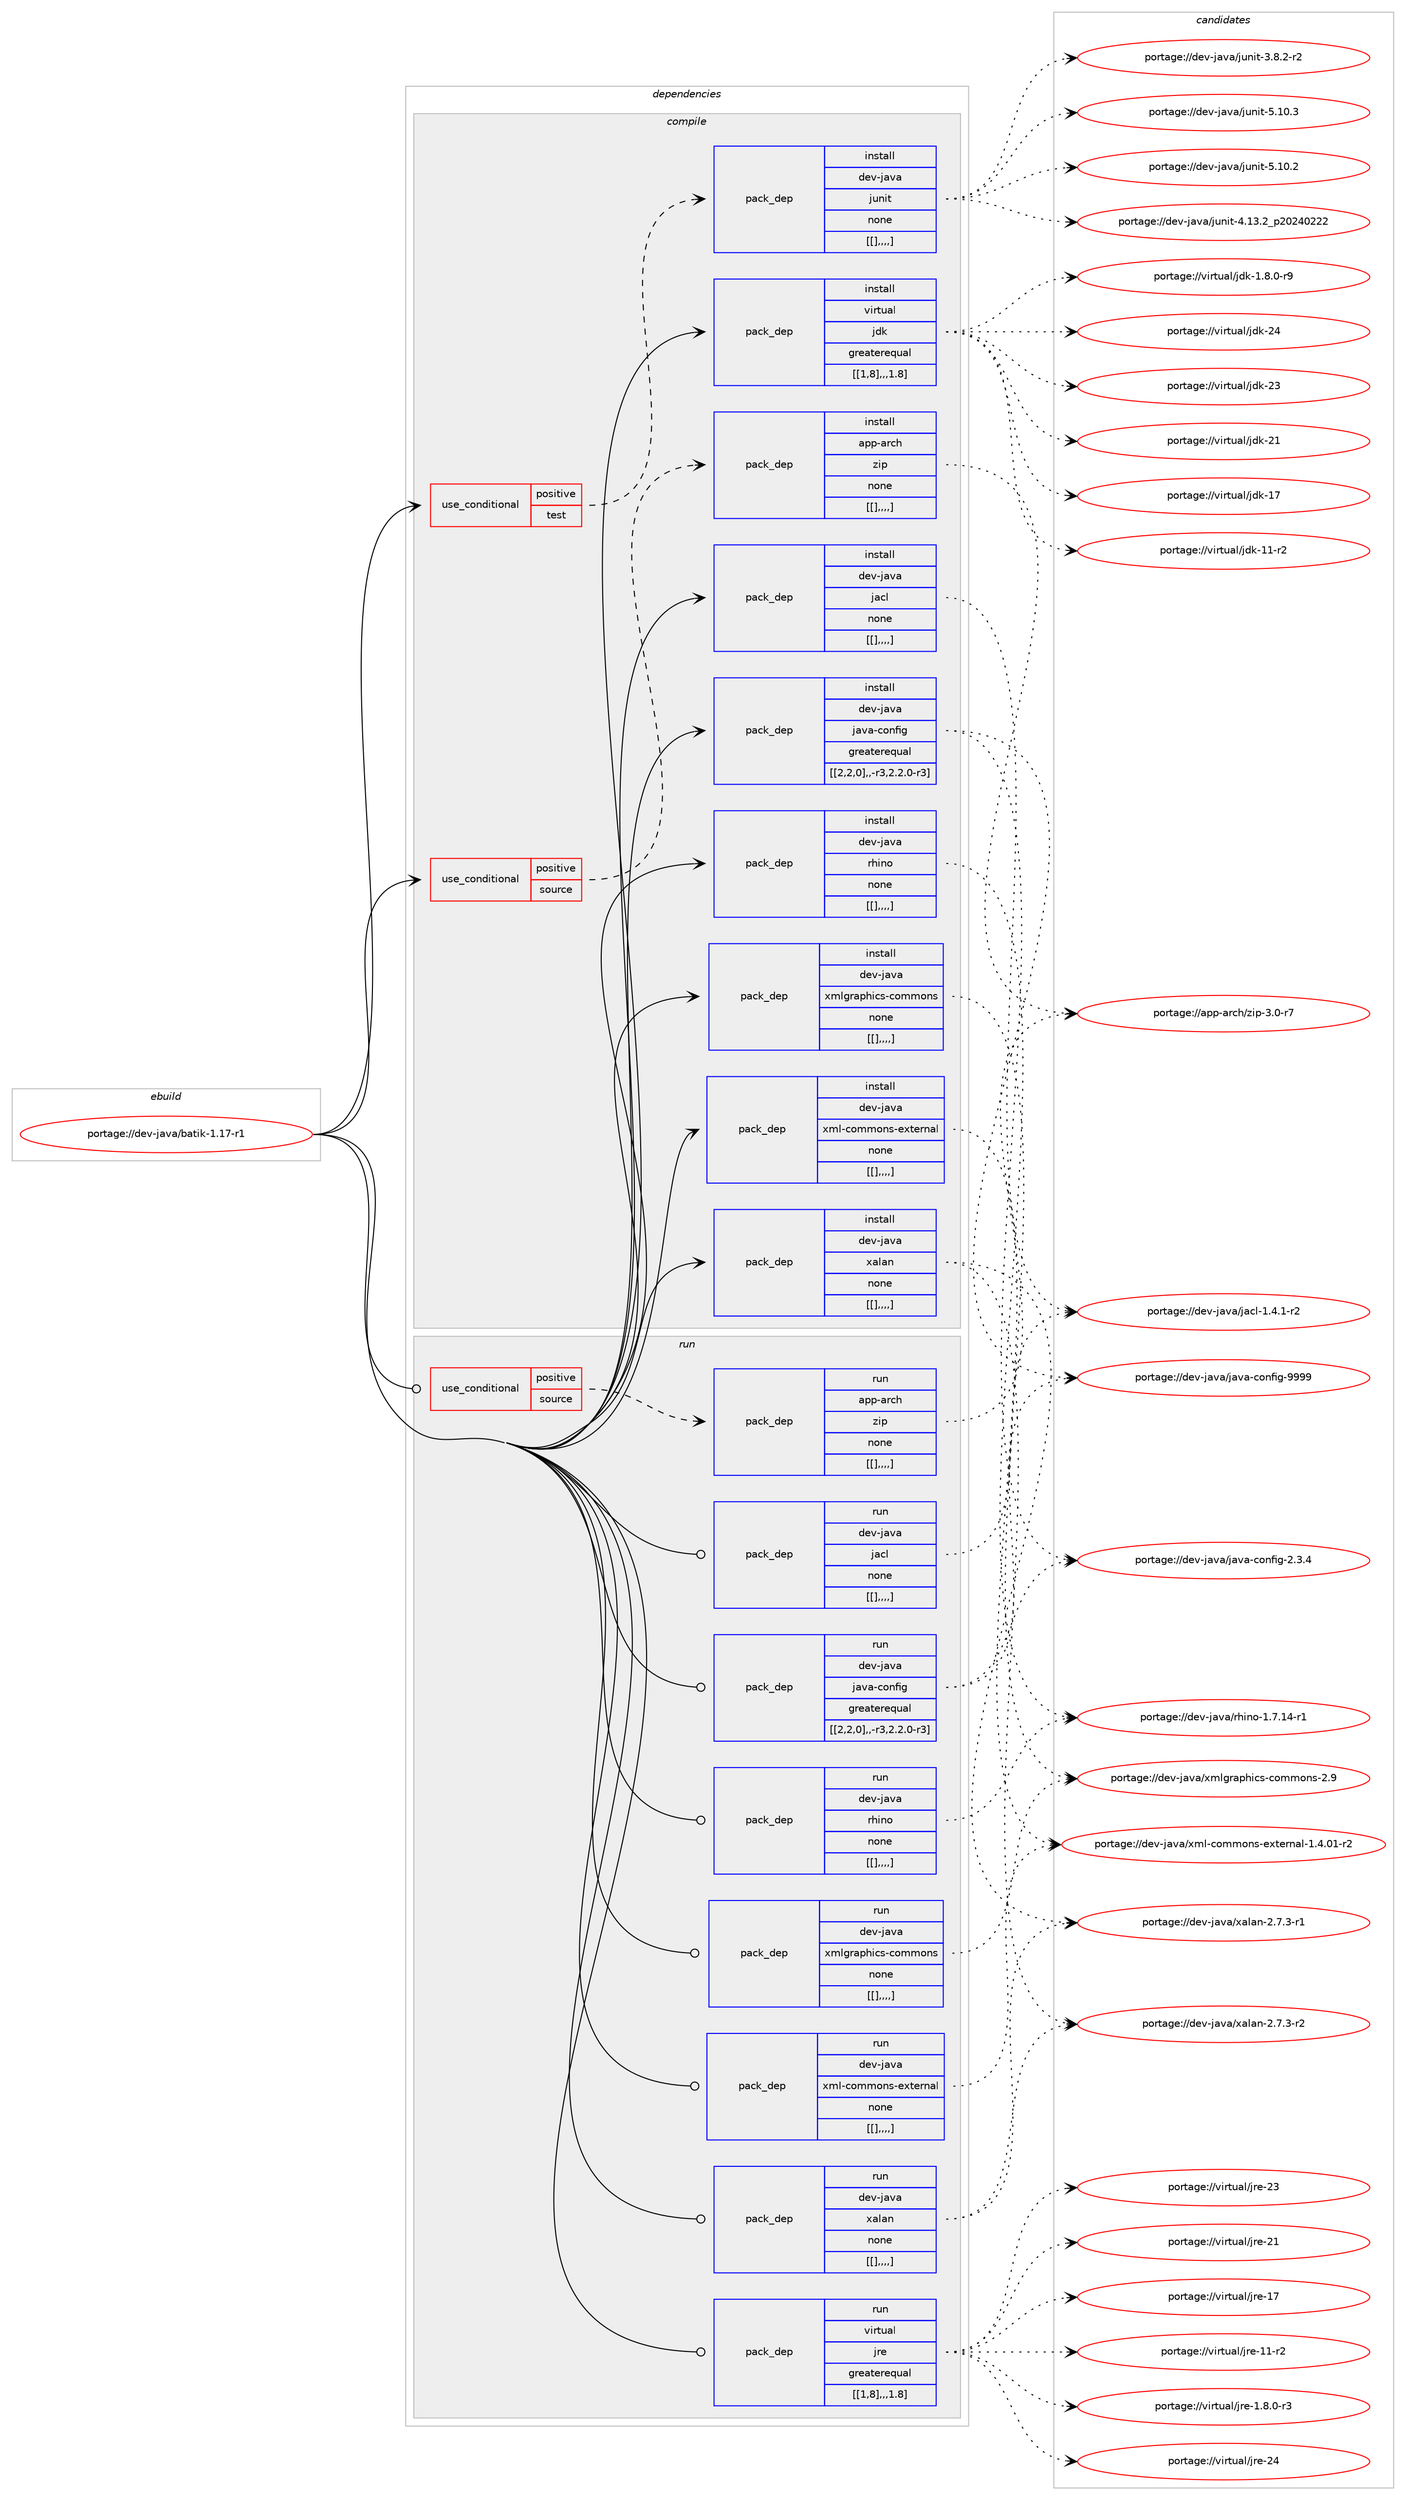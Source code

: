 digraph prolog {

# *************
# Graph options
# *************

newrank=true;
concentrate=true;
compound=true;
graph [rankdir=LR,fontname=Helvetica,fontsize=10,ranksep=1.5];#, ranksep=2.5, nodesep=0.2];
edge  [arrowhead=vee];
node  [fontname=Helvetica,fontsize=10];

# **********
# The ebuild
# **********

subgraph cluster_leftcol {
color=gray;
label=<<i>ebuild</i>>;
id [label="portage://dev-java/batik-1.17-r1", color=red, width=4, href="../dev-java/batik-1.17-r1.svg"];
}

# ****************
# The dependencies
# ****************

subgraph cluster_midcol {
color=gray;
label=<<i>dependencies</i>>;
subgraph cluster_compile {
fillcolor="#eeeeee";
style=filled;
label=<<i>compile</i>>;
subgraph cond22107 {
dependency93093 [label=<<TABLE BORDER="0" CELLBORDER="1" CELLSPACING="0" CELLPADDING="4"><TR><TD ROWSPAN="3" CELLPADDING="10">use_conditional</TD></TR><TR><TD>positive</TD></TR><TR><TD>source</TD></TR></TABLE>>, shape=none, color=red];
subgraph pack69940 {
dependency93094 [label=<<TABLE BORDER="0" CELLBORDER="1" CELLSPACING="0" CELLPADDING="4" WIDTH="220"><TR><TD ROWSPAN="6" CELLPADDING="30">pack_dep</TD></TR><TR><TD WIDTH="110">install</TD></TR><TR><TD>app-arch</TD></TR><TR><TD>zip</TD></TR><TR><TD>none</TD></TR><TR><TD>[[],,,,]</TD></TR></TABLE>>, shape=none, color=blue];
}
dependency93093:e -> dependency93094:w [weight=20,style="dashed",arrowhead="vee"];
}
id:e -> dependency93093:w [weight=20,style="solid",arrowhead="vee"];
subgraph cond22108 {
dependency93095 [label=<<TABLE BORDER="0" CELLBORDER="1" CELLSPACING="0" CELLPADDING="4"><TR><TD ROWSPAN="3" CELLPADDING="10">use_conditional</TD></TR><TR><TD>positive</TD></TR><TR><TD>test</TD></TR></TABLE>>, shape=none, color=red];
subgraph pack69941 {
dependency93096 [label=<<TABLE BORDER="0" CELLBORDER="1" CELLSPACING="0" CELLPADDING="4" WIDTH="220"><TR><TD ROWSPAN="6" CELLPADDING="30">pack_dep</TD></TR><TR><TD WIDTH="110">install</TD></TR><TR><TD>dev-java</TD></TR><TR><TD>junit</TD></TR><TR><TD>none</TD></TR><TR><TD>[[],,,,]</TD></TR></TABLE>>, shape=none, color=blue];
}
dependency93095:e -> dependency93096:w [weight=20,style="dashed",arrowhead="vee"];
}
id:e -> dependency93095:w [weight=20,style="solid",arrowhead="vee"];
subgraph pack69942 {
dependency93097 [label=<<TABLE BORDER="0" CELLBORDER="1" CELLSPACING="0" CELLPADDING="4" WIDTH="220"><TR><TD ROWSPAN="6" CELLPADDING="30">pack_dep</TD></TR><TR><TD WIDTH="110">install</TD></TR><TR><TD>dev-java</TD></TR><TR><TD>jacl</TD></TR><TR><TD>none</TD></TR><TR><TD>[[],,,,]</TD></TR></TABLE>>, shape=none, color=blue];
}
id:e -> dependency93097:w [weight=20,style="solid",arrowhead="vee"];
subgraph pack69943 {
dependency93098 [label=<<TABLE BORDER="0" CELLBORDER="1" CELLSPACING="0" CELLPADDING="4" WIDTH="220"><TR><TD ROWSPAN="6" CELLPADDING="30">pack_dep</TD></TR><TR><TD WIDTH="110">install</TD></TR><TR><TD>dev-java</TD></TR><TR><TD>java-config</TD></TR><TR><TD>greaterequal</TD></TR><TR><TD>[[2,2,0],,-r3,2.2.0-r3]</TD></TR></TABLE>>, shape=none, color=blue];
}
id:e -> dependency93098:w [weight=20,style="solid",arrowhead="vee"];
subgraph pack69944 {
dependency93099 [label=<<TABLE BORDER="0" CELLBORDER="1" CELLSPACING="0" CELLPADDING="4" WIDTH="220"><TR><TD ROWSPAN="6" CELLPADDING="30">pack_dep</TD></TR><TR><TD WIDTH="110">install</TD></TR><TR><TD>dev-java</TD></TR><TR><TD>rhino</TD></TR><TR><TD>none</TD></TR><TR><TD>[[],,,,]</TD></TR></TABLE>>, shape=none, color=blue];
}
id:e -> dependency93099:w [weight=20,style="solid",arrowhead="vee"];
subgraph pack69945 {
dependency93100 [label=<<TABLE BORDER="0" CELLBORDER="1" CELLSPACING="0" CELLPADDING="4" WIDTH="220"><TR><TD ROWSPAN="6" CELLPADDING="30">pack_dep</TD></TR><TR><TD WIDTH="110">install</TD></TR><TR><TD>dev-java</TD></TR><TR><TD>xalan</TD></TR><TR><TD>none</TD></TR><TR><TD>[[],,,,]</TD></TR></TABLE>>, shape=none, color=blue];
}
id:e -> dependency93100:w [weight=20,style="solid",arrowhead="vee"];
subgraph pack69946 {
dependency93101 [label=<<TABLE BORDER="0" CELLBORDER="1" CELLSPACING="0" CELLPADDING="4" WIDTH="220"><TR><TD ROWSPAN="6" CELLPADDING="30">pack_dep</TD></TR><TR><TD WIDTH="110">install</TD></TR><TR><TD>dev-java</TD></TR><TR><TD>xml-commons-external</TD></TR><TR><TD>none</TD></TR><TR><TD>[[],,,,]</TD></TR></TABLE>>, shape=none, color=blue];
}
id:e -> dependency93101:w [weight=20,style="solid",arrowhead="vee"];
subgraph pack69947 {
dependency93102 [label=<<TABLE BORDER="0" CELLBORDER="1" CELLSPACING="0" CELLPADDING="4" WIDTH="220"><TR><TD ROWSPAN="6" CELLPADDING="30">pack_dep</TD></TR><TR><TD WIDTH="110">install</TD></TR><TR><TD>dev-java</TD></TR><TR><TD>xmlgraphics-commons</TD></TR><TR><TD>none</TD></TR><TR><TD>[[],,,,]</TD></TR></TABLE>>, shape=none, color=blue];
}
id:e -> dependency93102:w [weight=20,style="solid",arrowhead="vee"];
subgraph pack69948 {
dependency93103 [label=<<TABLE BORDER="0" CELLBORDER="1" CELLSPACING="0" CELLPADDING="4" WIDTH="220"><TR><TD ROWSPAN="6" CELLPADDING="30">pack_dep</TD></TR><TR><TD WIDTH="110">install</TD></TR><TR><TD>virtual</TD></TR><TR><TD>jdk</TD></TR><TR><TD>greaterequal</TD></TR><TR><TD>[[1,8],,,1.8]</TD></TR></TABLE>>, shape=none, color=blue];
}
id:e -> dependency93103:w [weight=20,style="solid",arrowhead="vee"];
}
subgraph cluster_compileandrun {
fillcolor="#eeeeee";
style=filled;
label=<<i>compile and run</i>>;
}
subgraph cluster_run {
fillcolor="#eeeeee";
style=filled;
label=<<i>run</i>>;
subgraph cond22109 {
dependency93104 [label=<<TABLE BORDER="0" CELLBORDER="1" CELLSPACING="0" CELLPADDING="4"><TR><TD ROWSPAN="3" CELLPADDING="10">use_conditional</TD></TR><TR><TD>positive</TD></TR><TR><TD>source</TD></TR></TABLE>>, shape=none, color=red];
subgraph pack69949 {
dependency93105 [label=<<TABLE BORDER="0" CELLBORDER="1" CELLSPACING="0" CELLPADDING="4" WIDTH="220"><TR><TD ROWSPAN="6" CELLPADDING="30">pack_dep</TD></TR><TR><TD WIDTH="110">run</TD></TR><TR><TD>app-arch</TD></TR><TR><TD>zip</TD></TR><TR><TD>none</TD></TR><TR><TD>[[],,,,]</TD></TR></TABLE>>, shape=none, color=blue];
}
dependency93104:e -> dependency93105:w [weight=20,style="dashed",arrowhead="vee"];
}
id:e -> dependency93104:w [weight=20,style="solid",arrowhead="odot"];
subgraph pack69950 {
dependency93106 [label=<<TABLE BORDER="0" CELLBORDER="1" CELLSPACING="0" CELLPADDING="4" WIDTH="220"><TR><TD ROWSPAN="6" CELLPADDING="30">pack_dep</TD></TR><TR><TD WIDTH="110">run</TD></TR><TR><TD>dev-java</TD></TR><TR><TD>jacl</TD></TR><TR><TD>none</TD></TR><TR><TD>[[],,,,]</TD></TR></TABLE>>, shape=none, color=blue];
}
id:e -> dependency93106:w [weight=20,style="solid",arrowhead="odot"];
subgraph pack69951 {
dependency93107 [label=<<TABLE BORDER="0" CELLBORDER="1" CELLSPACING="0" CELLPADDING="4" WIDTH="220"><TR><TD ROWSPAN="6" CELLPADDING="30">pack_dep</TD></TR><TR><TD WIDTH="110">run</TD></TR><TR><TD>dev-java</TD></TR><TR><TD>java-config</TD></TR><TR><TD>greaterequal</TD></TR><TR><TD>[[2,2,0],,-r3,2.2.0-r3]</TD></TR></TABLE>>, shape=none, color=blue];
}
id:e -> dependency93107:w [weight=20,style="solid",arrowhead="odot"];
subgraph pack69952 {
dependency93108 [label=<<TABLE BORDER="0" CELLBORDER="1" CELLSPACING="0" CELLPADDING="4" WIDTH="220"><TR><TD ROWSPAN="6" CELLPADDING="30">pack_dep</TD></TR><TR><TD WIDTH="110">run</TD></TR><TR><TD>dev-java</TD></TR><TR><TD>rhino</TD></TR><TR><TD>none</TD></TR><TR><TD>[[],,,,]</TD></TR></TABLE>>, shape=none, color=blue];
}
id:e -> dependency93108:w [weight=20,style="solid",arrowhead="odot"];
subgraph pack69953 {
dependency93109 [label=<<TABLE BORDER="0" CELLBORDER="1" CELLSPACING="0" CELLPADDING="4" WIDTH="220"><TR><TD ROWSPAN="6" CELLPADDING="30">pack_dep</TD></TR><TR><TD WIDTH="110">run</TD></TR><TR><TD>dev-java</TD></TR><TR><TD>xalan</TD></TR><TR><TD>none</TD></TR><TR><TD>[[],,,,]</TD></TR></TABLE>>, shape=none, color=blue];
}
id:e -> dependency93109:w [weight=20,style="solid",arrowhead="odot"];
subgraph pack69954 {
dependency93110 [label=<<TABLE BORDER="0" CELLBORDER="1" CELLSPACING="0" CELLPADDING="4" WIDTH="220"><TR><TD ROWSPAN="6" CELLPADDING="30">pack_dep</TD></TR><TR><TD WIDTH="110">run</TD></TR><TR><TD>dev-java</TD></TR><TR><TD>xml-commons-external</TD></TR><TR><TD>none</TD></TR><TR><TD>[[],,,,]</TD></TR></TABLE>>, shape=none, color=blue];
}
id:e -> dependency93110:w [weight=20,style="solid",arrowhead="odot"];
subgraph pack69955 {
dependency93111 [label=<<TABLE BORDER="0" CELLBORDER="1" CELLSPACING="0" CELLPADDING="4" WIDTH="220"><TR><TD ROWSPAN="6" CELLPADDING="30">pack_dep</TD></TR><TR><TD WIDTH="110">run</TD></TR><TR><TD>dev-java</TD></TR><TR><TD>xmlgraphics-commons</TD></TR><TR><TD>none</TD></TR><TR><TD>[[],,,,]</TD></TR></TABLE>>, shape=none, color=blue];
}
id:e -> dependency93111:w [weight=20,style="solid",arrowhead="odot"];
subgraph pack69956 {
dependency93112 [label=<<TABLE BORDER="0" CELLBORDER="1" CELLSPACING="0" CELLPADDING="4" WIDTH="220"><TR><TD ROWSPAN="6" CELLPADDING="30">pack_dep</TD></TR><TR><TD WIDTH="110">run</TD></TR><TR><TD>virtual</TD></TR><TR><TD>jre</TD></TR><TR><TD>greaterequal</TD></TR><TR><TD>[[1,8],,,1.8]</TD></TR></TABLE>>, shape=none, color=blue];
}
id:e -> dependency93112:w [weight=20,style="solid",arrowhead="odot"];
}
}

# **************
# The candidates
# **************

subgraph cluster_choices {
rank=same;
color=gray;
label=<<i>candidates</i>>;

subgraph choice69940 {
color=black;
nodesep=1;
choice9711211245971149910447122105112455146484511455 [label="portage://app-arch/zip-3.0-r7", color=red, width=4,href="../app-arch/zip-3.0-r7.svg"];
dependency93094:e -> choice9711211245971149910447122105112455146484511455:w [style=dotted,weight="100"];
}
subgraph choice69941 {
color=black;
nodesep=1;
choice1001011184510697118974710611711010511645534649484651 [label="portage://dev-java/junit-5.10.3", color=red, width=4,href="../dev-java/junit-5.10.3.svg"];
choice1001011184510697118974710611711010511645534649484650 [label="portage://dev-java/junit-5.10.2", color=red, width=4,href="../dev-java/junit-5.10.2.svg"];
choice1001011184510697118974710611711010511645524649514650951125048505248505050 [label="portage://dev-java/junit-4.13.2_p20240222", color=red, width=4,href="../dev-java/junit-4.13.2_p20240222.svg"];
choice100101118451069711897471061171101051164551465646504511450 [label="portage://dev-java/junit-3.8.2-r2", color=red, width=4,href="../dev-java/junit-3.8.2-r2.svg"];
dependency93096:e -> choice1001011184510697118974710611711010511645534649484651:w [style=dotted,weight="100"];
dependency93096:e -> choice1001011184510697118974710611711010511645534649484650:w [style=dotted,weight="100"];
dependency93096:e -> choice1001011184510697118974710611711010511645524649514650951125048505248505050:w [style=dotted,weight="100"];
dependency93096:e -> choice100101118451069711897471061171101051164551465646504511450:w [style=dotted,weight="100"];
}
subgraph choice69942 {
color=black;
nodesep=1;
choice1001011184510697118974710697991084549465246494511450 [label="portage://dev-java/jacl-1.4.1-r2", color=red, width=4,href="../dev-java/jacl-1.4.1-r2.svg"];
dependency93097:e -> choice1001011184510697118974710697991084549465246494511450:w [style=dotted,weight="100"];
}
subgraph choice69943 {
color=black;
nodesep=1;
choice10010111845106971189747106971189745991111101021051034557575757 [label="portage://dev-java/java-config-9999", color=red, width=4,href="../dev-java/java-config-9999.svg"];
choice1001011184510697118974710697118974599111110102105103455046514652 [label="portage://dev-java/java-config-2.3.4", color=red, width=4,href="../dev-java/java-config-2.3.4.svg"];
dependency93098:e -> choice10010111845106971189747106971189745991111101021051034557575757:w [style=dotted,weight="100"];
dependency93098:e -> choice1001011184510697118974710697118974599111110102105103455046514652:w [style=dotted,weight="100"];
}
subgraph choice69944 {
color=black;
nodesep=1;
choice10010111845106971189747114104105110111454946554649524511449 [label="portage://dev-java/rhino-1.7.14-r1", color=red, width=4,href="../dev-java/rhino-1.7.14-r1.svg"];
dependency93099:e -> choice10010111845106971189747114104105110111454946554649524511449:w [style=dotted,weight="100"];
}
subgraph choice69945 {
color=black;
nodesep=1;
choice1001011184510697118974712097108971104550465546514511450 [label="portage://dev-java/xalan-2.7.3-r2", color=red, width=4,href="../dev-java/xalan-2.7.3-r2.svg"];
choice1001011184510697118974712097108971104550465546514511449 [label="portage://dev-java/xalan-2.7.3-r1", color=red, width=4,href="../dev-java/xalan-2.7.3-r1.svg"];
dependency93100:e -> choice1001011184510697118974712097108971104550465546514511450:w [style=dotted,weight="100"];
dependency93100:e -> choice1001011184510697118974712097108971104550465546514511449:w [style=dotted,weight="100"];
}
subgraph choice69946 {
color=black;
nodesep=1;
choice1001011184510697118974712010910845991111091091111101154510112011610111411097108454946524648494511450 [label="portage://dev-java/xml-commons-external-1.4.01-r2", color=red, width=4,href="../dev-java/xml-commons-external-1.4.01-r2.svg"];
dependency93101:e -> choice1001011184510697118974712010910845991111091091111101154510112011610111411097108454946524648494511450:w [style=dotted,weight="100"];
}
subgraph choice69947 {
color=black;
nodesep=1;
choice100101118451069711897471201091081031149711210410599115459911110910911111011545504657 [label="portage://dev-java/xmlgraphics-commons-2.9", color=red, width=4,href="../dev-java/xmlgraphics-commons-2.9.svg"];
dependency93102:e -> choice100101118451069711897471201091081031149711210410599115459911110910911111011545504657:w [style=dotted,weight="100"];
}
subgraph choice69948 {
color=black;
nodesep=1;
choice1181051141161179710847106100107455052 [label="portage://virtual/jdk-24", color=red, width=4,href="../virtual/jdk-24.svg"];
choice1181051141161179710847106100107455051 [label="portage://virtual/jdk-23", color=red, width=4,href="../virtual/jdk-23.svg"];
choice1181051141161179710847106100107455049 [label="portage://virtual/jdk-21", color=red, width=4,href="../virtual/jdk-21.svg"];
choice1181051141161179710847106100107454955 [label="portage://virtual/jdk-17", color=red, width=4,href="../virtual/jdk-17.svg"];
choice11810511411611797108471061001074549494511450 [label="portage://virtual/jdk-11-r2", color=red, width=4,href="../virtual/jdk-11-r2.svg"];
choice11810511411611797108471061001074549465646484511457 [label="portage://virtual/jdk-1.8.0-r9", color=red, width=4,href="../virtual/jdk-1.8.0-r9.svg"];
dependency93103:e -> choice1181051141161179710847106100107455052:w [style=dotted,weight="100"];
dependency93103:e -> choice1181051141161179710847106100107455051:w [style=dotted,weight="100"];
dependency93103:e -> choice1181051141161179710847106100107455049:w [style=dotted,weight="100"];
dependency93103:e -> choice1181051141161179710847106100107454955:w [style=dotted,weight="100"];
dependency93103:e -> choice11810511411611797108471061001074549494511450:w [style=dotted,weight="100"];
dependency93103:e -> choice11810511411611797108471061001074549465646484511457:w [style=dotted,weight="100"];
}
subgraph choice69949 {
color=black;
nodesep=1;
choice9711211245971149910447122105112455146484511455 [label="portage://app-arch/zip-3.0-r7", color=red, width=4,href="../app-arch/zip-3.0-r7.svg"];
dependency93105:e -> choice9711211245971149910447122105112455146484511455:w [style=dotted,weight="100"];
}
subgraph choice69950 {
color=black;
nodesep=1;
choice1001011184510697118974710697991084549465246494511450 [label="portage://dev-java/jacl-1.4.1-r2", color=red, width=4,href="../dev-java/jacl-1.4.1-r2.svg"];
dependency93106:e -> choice1001011184510697118974710697991084549465246494511450:w [style=dotted,weight="100"];
}
subgraph choice69951 {
color=black;
nodesep=1;
choice10010111845106971189747106971189745991111101021051034557575757 [label="portage://dev-java/java-config-9999", color=red, width=4,href="../dev-java/java-config-9999.svg"];
choice1001011184510697118974710697118974599111110102105103455046514652 [label="portage://dev-java/java-config-2.3.4", color=red, width=4,href="../dev-java/java-config-2.3.4.svg"];
dependency93107:e -> choice10010111845106971189747106971189745991111101021051034557575757:w [style=dotted,weight="100"];
dependency93107:e -> choice1001011184510697118974710697118974599111110102105103455046514652:w [style=dotted,weight="100"];
}
subgraph choice69952 {
color=black;
nodesep=1;
choice10010111845106971189747114104105110111454946554649524511449 [label="portage://dev-java/rhino-1.7.14-r1", color=red, width=4,href="../dev-java/rhino-1.7.14-r1.svg"];
dependency93108:e -> choice10010111845106971189747114104105110111454946554649524511449:w [style=dotted,weight="100"];
}
subgraph choice69953 {
color=black;
nodesep=1;
choice1001011184510697118974712097108971104550465546514511450 [label="portage://dev-java/xalan-2.7.3-r2", color=red, width=4,href="../dev-java/xalan-2.7.3-r2.svg"];
choice1001011184510697118974712097108971104550465546514511449 [label="portage://dev-java/xalan-2.7.3-r1", color=red, width=4,href="../dev-java/xalan-2.7.3-r1.svg"];
dependency93109:e -> choice1001011184510697118974712097108971104550465546514511450:w [style=dotted,weight="100"];
dependency93109:e -> choice1001011184510697118974712097108971104550465546514511449:w [style=dotted,weight="100"];
}
subgraph choice69954 {
color=black;
nodesep=1;
choice1001011184510697118974712010910845991111091091111101154510112011610111411097108454946524648494511450 [label="portage://dev-java/xml-commons-external-1.4.01-r2", color=red, width=4,href="../dev-java/xml-commons-external-1.4.01-r2.svg"];
dependency93110:e -> choice1001011184510697118974712010910845991111091091111101154510112011610111411097108454946524648494511450:w [style=dotted,weight="100"];
}
subgraph choice69955 {
color=black;
nodesep=1;
choice100101118451069711897471201091081031149711210410599115459911110910911111011545504657 [label="portage://dev-java/xmlgraphics-commons-2.9", color=red, width=4,href="../dev-java/xmlgraphics-commons-2.9.svg"];
dependency93111:e -> choice100101118451069711897471201091081031149711210410599115459911110910911111011545504657:w [style=dotted,weight="100"];
}
subgraph choice69956 {
color=black;
nodesep=1;
choice1181051141161179710847106114101455052 [label="portage://virtual/jre-24", color=red, width=4,href="../virtual/jre-24.svg"];
choice1181051141161179710847106114101455051 [label="portage://virtual/jre-23", color=red, width=4,href="../virtual/jre-23.svg"];
choice1181051141161179710847106114101455049 [label="portage://virtual/jre-21", color=red, width=4,href="../virtual/jre-21.svg"];
choice1181051141161179710847106114101454955 [label="portage://virtual/jre-17", color=red, width=4,href="../virtual/jre-17.svg"];
choice11810511411611797108471061141014549494511450 [label="portage://virtual/jre-11-r2", color=red, width=4,href="../virtual/jre-11-r2.svg"];
choice11810511411611797108471061141014549465646484511451 [label="portage://virtual/jre-1.8.0-r3", color=red, width=4,href="../virtual/jre-1.8.0-r3.svg"];
dependency93112:e -> choice1181051141161179710847106114101455052:w [style=dotted,weight="100"];
dependency93112:e -> choice1181051141161179710847106114101455051:w [style=dotted,weight="100"];
dependency93112:e -> choice1181051141161179710847106114101455049:w [style=dotted,weight="100"];
dependency93112:e -> choice1181051141161179710847106114101454955:w [style=dotted,weight="100"];
dependency93112:e -> choice11810511411611797108471061141014549494511450:w [style=dotted,weight="100"];
dependency93112:e -> choice11810511411611797108471061141014549465646484511451:w [style=dotted,weight="100"];
}
}

}
